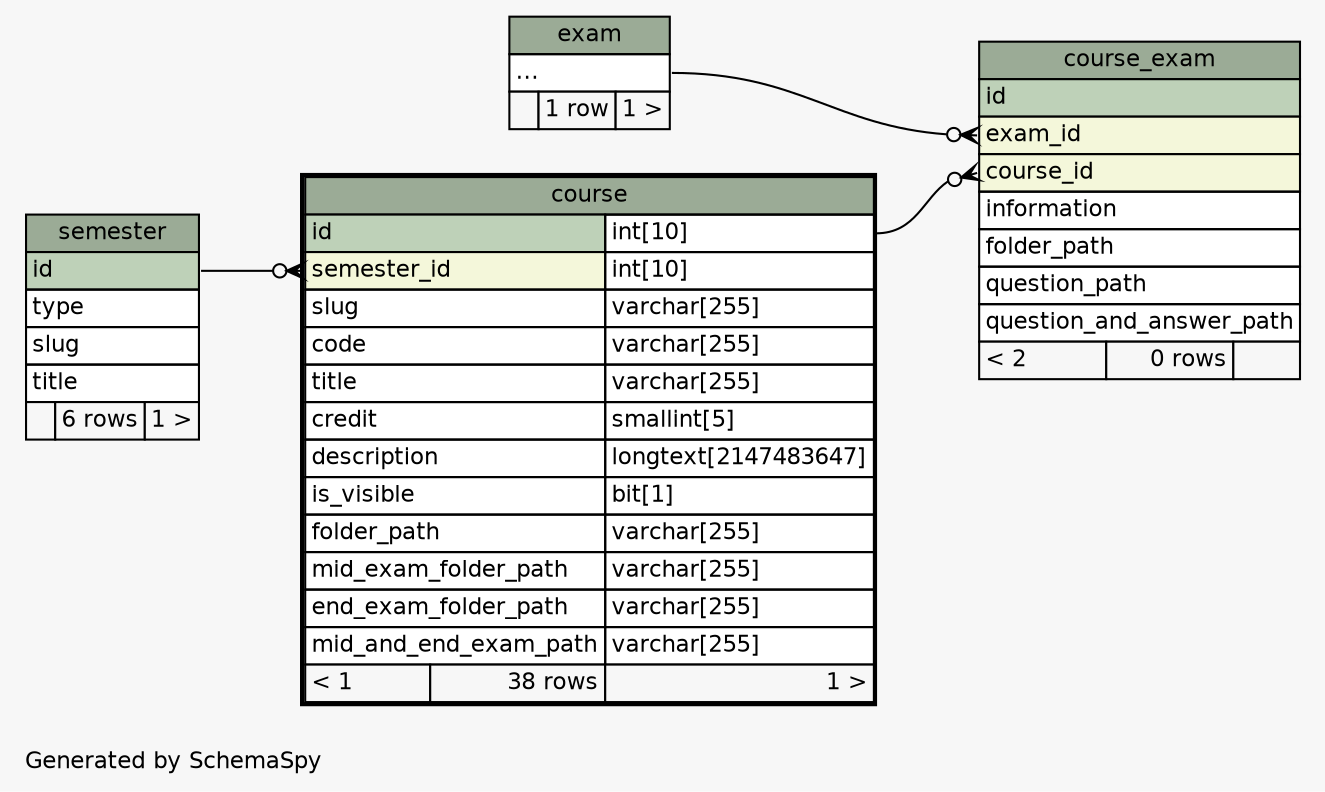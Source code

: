 // dot 2.44.1 on Linux 5.5.13-arch2-1
// SchemaSpy rev 590
digraph "twoDegreesRelationshipsDiagram" {
  graph [
    rankdir="RL"
    bgcolor="#f7f7f7"
    label="\nGenerated by SchemaSpy"
    labeljust="l"
    nodesep="0.18"
    ranksep="0.46"
    fontname="Helvetica"
    fontsize="11"
  ];
  node [
    fontname="Helvetica"
    fontsize="11"
    shape="plaintext"
  ];
  edge [
    arrowsize="0.8"
  ];
  "course":"semester_id":w -> "semester":"id":e [arrowhead=none dir=back arrowtail=crowodot];
  "course_exam":"course_id":w -> "course":"id.type":e [arrowhead=none dir=back arrowtail=crowodot];
  "course_exam":"exam_id":w -> "exam":"elipses":e [arrowhead=none dir=back arrowtail=crowodot];
  "course" [
    label=<
    <TABLE BORDER="2" CELLBORDER="1" CELLSPACING="0" BGCOLOR="#ffffff">
      <TR><TD COLSPAN="3" BGCOLOR="#9bab96" ALIGN="CENTER">course</TD></TR>
      <TR><TD PORT="id" COLSPAN="2" BGCOLOR="#bed1b8" ALIGN="LEFT">id</TD><TD PORT="id.type" ALIGN="LEFT">int[10]</TD></TR>
      <TR><TD PORT="semester_id" COLSPAN="2" BGCOLOR="#f4f7da" ALIGN="LEFT">semester_id</TD><TD PORT="semester_id.type" ALIGN="LEFT">int[10]</TD></TR>
      <TR><TD PORT="slug" COLSPAN="2" ALIGN="LEFT">slug</TD><TD PORT="slug.type" ALIGN="LEFT">varchar[255]</TD></TR>
      <TR><TD PORT="code" COLSPAN="2" ALIGN="LEFT">code</TD><TD PORT="code.type" ALIGN="LEFT">varchar[255]</TD></TR>
      <TR><TD PORT="title" COLSPAN="2" ALIGN="LEFT">title</TD><TD PORT="title.type" ALIGN="LEFT">varchar[255]</TD></TR>
      <TR><TD PORT="credit" COLSPAN="2" ALIGN="LEFT">credit</TD><TD PORT="credit.type" ALIGN="LEFT">smallint[5]</TD></TR>
      <TR><TD PORT="description" COLSPAN="2" ALIGN="LEFT">description</TD><TD PORT="description.type" ALIGN="LEFT">longtext[2147483647]</TD></TR>
      <TR><TD PORT="is_visible" COLSPAN="2" ALIGN="LEFT">is_visible</TD><TD PORT="is_visible.type" ALIGN="LEFT">bit[1]</TD></TR>
      <TR><TD PORT="folder_path" COLSPAN="2" ALIGN="LEFT">folder_path</TD><TD PORT="folder_path.type" ALIGN="LEFT">varchar[255]</TD></TR>
      <TR><TD PORT="mid_exam_folder_path" COLSPAN="2" ALIGN="LEFT">mid_exam_folder_path</TD><TD PORT="mid_exam_folder_path.type" ALIGN="LEFT">varchar[255]</TD></TR>
      <TR><TD PORT="end_exam_folder_path" COLSPAN="2" ALIGN="LEFT">end_exam_folder_path</TD><TD PORT="end_exam_folder_path.type" ALIGN="LEFT">varchar[255]</TD></TR>
      <TR><TD PORT="mid_and_end_exam_path" COLSPAN="2" ALIGN="LEFT">mid_and_end_exam_path</TD><TD PORT="mid_and_end_exam_path.type" ALIGN="LEFT">varchar[255]</TD></TR>
      <TR><TD ALIGN="LEFT" BGCOLOR="#f7f7f7">&lt; 1</TD><TD ALIGN="RIGHT" BGCOLOR="#f7f7f7">38 rows</TD><TD ALIGN="RIGHT" BGCOLOR="#f7f7f7">1 &gt;</TD></TR>
    </TABLE>>
    URL="course.html"
    tooltip="course"
  ];
  "course_exam" [
    label=<
    <TABLE BORDER="0" CELLBORDER="1" CELLSPACING="0" BGCOLOR="#ffffff">
      <TR><TD COLSPAN="3" BGCOLOR="#9bab96" ALIGN="CENTER">course_exam</TD></TR>
      <TR><TD PORT="id" COLSPAN="3" BGCOLOR="#bed1b8" ALIGN="LEFT">id</TD></TR>
      <TR><TD PORT="exam_id" COLSPAN="3" BGCOLOR="#f4f7da" ALIGN="LEFT">exam_id</TD></TR>
      <TR><TD PORT="course_id" COLSPAN="3" BGCOLOR="#f4f7da" ALIGN="LEFT">course_id</TD></TR>
      <TR><TD PORT="information" COLSPAN="3" ALIGN="LEFT">information</TD></TR>
      <TR><TD PORT="folder_path" COLSPAN="3" ALIGN="LEFT">folder_path</TD></TR>
      <TR><TD PORT="question_path" COLSPAN="3" ALIGN="LEFT">question_path</TD></TR>
      <TR><TD PORT="question_and_answer_path" COLSPAN="3" ALIGN="LEFT">question_and_answer_path</TD></TR>
      <TR><TD ALIGN="LEFT" BGCOLOR="#f7f7f7">&lt; 2</TD><TD ALIGN="RIGHT" BGCOLOR="#f7f7f7">0 rows</TD><TD ALIGN="RIGHT" BGCOLOR="#f7f7f7">  </TD></TR>
    </TABLE>>
    URL="course_exam.html"
    tooltip="course_exam"
  ];
  "exam" [
    label=<
    <TABLE BORDER="0" CELLBORDER="1" CELLSPACING="0" BGCOLOR="#ffffff">
      <TR><TD COLSPAN="3" BGCOLOR="#9bab96" ALIGN="CENTER">exam</TD></TR>
      <TR><TD PORT="elipses" COLSPAN="3" ALIGN="LEFT">...</TD></TR>
      <TR><TD ALIGN="LEFT" BGCOLOR="#f7f7f7">  </TD><TD ALIGN="RIGHT" BGCOLOR="#f7f7f7">1 row</TD><TD ALIGN="RIGHT" BGCOLOR="#f7f7f7">1 &gt;</TD></TR>
    </TABLE>>
    URL="exam.html"
    tooltip="exam"
  ];
  "semester" [
    label=<
    <TABLE BORDER="0" CELLBORDER="1" CELLSPACING="0" BGCOLOR="#ffffff">
      <TR><TD COLSPAN="3" BGCOLOR="#9bab96" ALIGN="CENTER">semester</TD></TR>
      <TR><TD PORT="id" COLSPAN="3" BGCOLOR="#bed1b8" ALIGN="LEFT">id</TD></TR>
      <TR><TD PORT="type" COLSPAN="3" ALIGN="LEFT">type</TD></TR>
      <TR><TD PORT="slug" COLSPAN="3" ALIGN="LEFT">slug</TD></TR>
      <TR><TD PORT="title" COLSPAN="3" ALIGN="LEFT">title</TD></TR>
      <TR><TD ALIGN="LEFT" BGCOLOR="#f7f7f7">  </TD><TD ALIGN="RIGHT" BGCOLOR="#f7f7f7">6 rows</TD><TD ALIGN="RIGHT" BGCOLOR="#f7f7f7">1 &gt;</TD></TR>
    </TABLE>>
    URL="semester.html"
    tooltip="semester"
  ];
}
